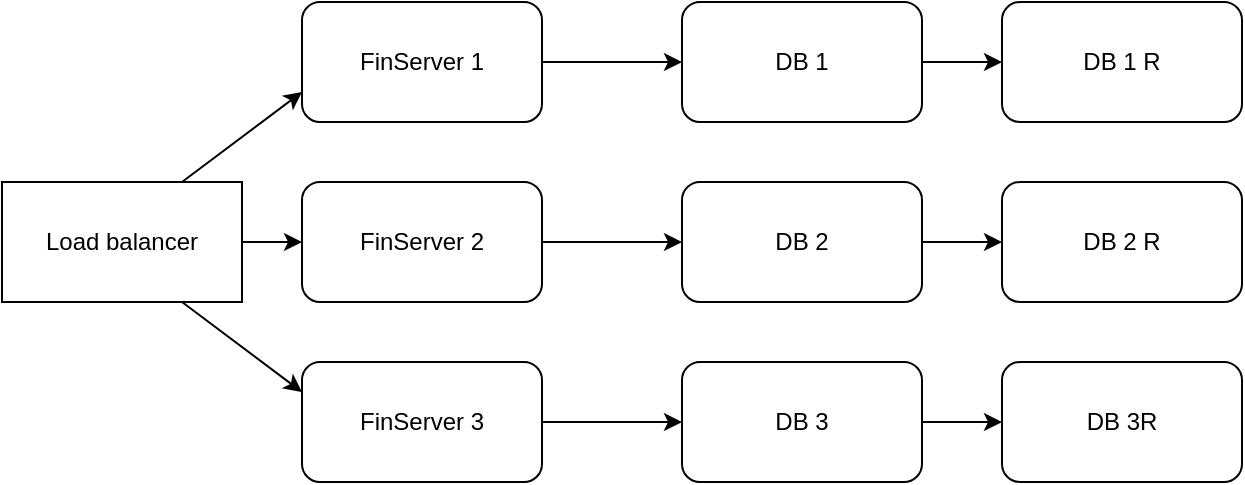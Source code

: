 <mxfile>
    <diagram id="19Fyd-HXtytxPjKw2IiY" name="Page-1">
        <mxGraphModel dx="942" dy="419" grid="1" gridSize="10" guides="1" tooltips="1" connect="1" arrows="1" fold="1" page="1" pageScale="1" pageWidth="850" pageHeight="1100" math="0" shadow="0">
            <root>
                <mxCell id="0"/>
                <mxCell id="1" parent="0"/>
                <mxCell id="18" style="edgeStyle=none;html=1;exitX=0.75;exitY=0;exitDx=0;exitDy=0;entryX=0;entryY=0.75;entryDx=0;entryDy=0;" edge="1" parent="1" source="2" target="3">
                    <mxGeometry relative="1" as="geometry"/>
                </mxCell>
                <mxCell id="19" style="edgeStyle=none;html=1;exitX=1;exitY=0.5;exitDx=0;exitDy=0;entryX=0;entryY=0.5;entryDx=0;entryDy=0;" edge="1" parent="1" source="2" target="4">
                    <mxGeometry relative="1" as="geometry"/>
                </mxCell>
                <mxCell id="20" style="edgeStyle=none;html=1;exitX=0.75;exitY=1;exitDx=0;exitDy=0;entryX=0;entryY=0.25;entryDx=0;entryDy=0;" edge="1" parent="1" source="2" target="5">
                    <mxGeometry relative="1" as="geometry"/>
                </mxCell>
                <mxCell id="2" value="Load balancer" style="rounded=0;whiteSpace=wrap;html=1;" vertex="1" parent="1">
                    <mxGeometry x="40" y="130" width="120" height="60" as="geometry"/>
                </mxCell>
                <mxCell id="12" style="edgeStyle=none;html=1;exitX=1;exitY=0.5;exitDx=0;exitDy=0;entryX=0;entryY=0.5;entryDx=0;entryDy=0;" edge="1" parent="1" source="3" target="6">
                    <mxGeometry relative="1" as="geometry"/>
                </mxCell>
                <mxCell id="3" value="FinServer 1" style="rounded=1;whiteSpace=wrap;html=1;" vertex="1" parent="1">
                    <mxGeometry x="190" y="40" width="120" height="60" as="geometry"/>
                </mxCell>
                <mxCell id="14" style="edgeStyle=none;html=1;exitX=1;exitY=0.5;exitDx=0;exitDy=0;entryX=0;entryY=0.5;entryDx=0;entryDy=0;" edge="1" parent="1" source="4" target="7">
                    <mxGeometry relative="1" as="geometry"/>
                </mxCell>
                <mxCell id="4" value="FinServer 2" style="rounded=1;whiteSpace=wrap;html=1;" vertex="1" parent="1">
                    <mxGeometry x="190" y="130" width="120" height="60" as="geometry"/>
                </mxCell>
                <mxCell id="13" style="edgeStyle=none;html=1;exitX=1;exitY=0.5;exitDx=0;exitDy=0;entryX=0;entryY=0.5;entryDx=0;entryDy=0;" edge="1" parent="1" source="5" target="8">
                    <mxGeometry relative="1" as="geometry"/>
                </mxCell>
                <mxCell id="5" value="FinServer 3" style="rounded=1;whiteSpace=wrap;html=1;" vertex="1" parent="1">
                    <mxGeometry x="190" y="220" width="120" height="60" as="geometry"/>
                </mxCell>
                <mxCell id="15" style="edgeStyle=none;html=1;exitX=1;exitY=0.5;exitDx=0;exitDy=0;entryX=0;entryY=0.5;entryDx=0;entryDy=0;" edge="1" parent="1" source="6" target="9">
                    <mxGeometry relative="1" as="geometry"/>
                </mxCell>
                <mxCell id="6" value="DB 1" style="rounded=1;whiteSpace=wrap;html=1;" vertex="1" parent="1">
                    <mxGeometry x="380" y="40" width="120" height="60" as="geometry"/>
                </mxCell>
                <mxCell id="16" style="edgeStyle=none;html=1;exitX=1;exitY=0.5;exitDx=0;exitDy=0;entryX=0;entryY=0.5;entryDx=0;entryDy=0;" edge="1" parent="1" source="7" target="10">
                    <mxGeometry relative="1" as="geometry"/>
                </mxCell>
                <mxCell id="7" value="DB 2" style="rounded=1;whiteSpace=wrap;html=1;" vertex="1" parent="1">
                    <mxGeometry x="380" y="130" width="120" height="60" as="geometry"/>
                </mxCell>
                <mxCell id="17" style="edgeStyle=none;html=1;exitX=1;exitY=0.5;exitDx=0;exitDy=0;entryX=0;entryY=0.5;entryDx=0;entryDy=0;" edge="1" parent="1" source="8" target="11">
                    <mxGeometry relative="1" as="geometry"/>
                </mxCell>
                <mxCell id="8" value="DB 3" style="rounded=1;whiteSpace=wrap;html=1;" vertex="1" parent="1">
                    <mxGeometry x="380" y="220" width="120" height="60" as="geometry"/>
                </mxCell>
                <mxCell id="9" value="DB 1 R" style="rounded=1;whiteSpace=wrap;html=1;" vertex="1" parent="1">
                    <mxGeometry x="540" y="40" width="120" height="60" as="geometry"/>
                </mxCell>
                <mxCell id="10" value="DB 2 R" style="rounded=1;whiteSpace=wrap;html=1;" vertex="1" parent="1">
                    <mxGeometry x="540" y="130" width="120" height="60" as="geometry"/>
                </mxCell>
                <mxCell id="11" value="DB 3R" style="rounded=1;whiteSpace=wrap;html=1;" vertex="1" parent="1">
                    <mxGeometry x="540" y="220" width="120" height="60" as="geometry"/>
                </mxCell>
            </root>
        </mxGraphModel>
    </diagram>
</mxfile>